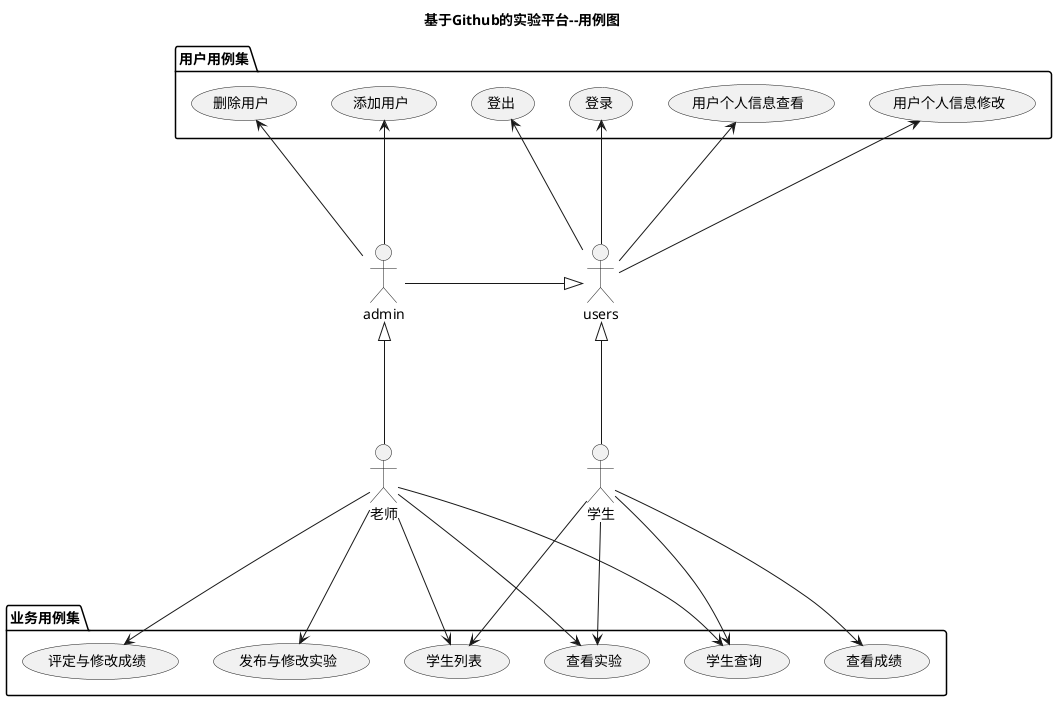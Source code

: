 @startuml
title 基于Github的实验平台--用例图
actor admin
actor users
actor 学生
actor 老师
admin<|---老师
users<|---学生
admin-|>users

package 用户用例集{
  usecase 用户个人信息修改
  usecase 用户个人信息查看
  usecase 登录
  usecase 登出
  usecase 添加用户
  usecase 删除用户
  users-up-->用户个人信息修改
  users-up-->用户个人信息查看
  users-up-->登录
  users-up-->登出
  admin-up-->添加用户
  admin-up-->删除用户
}
package 业务用例集{
  usecase 评定与修改成绩
  usecase 学生列表
  usecase 查看成绩
  usecase 学生查询
  usecase 查看实验
  usecase 发布与修改实验
  老师--->评定与修改成绩
  老师--->学生列表
  老师--->学生查询
  老师--->查看实验
  老师--->发布与修改实验
  学生--->查看成绩
  学生--->学生列表
  学生--->学生查询
  学生--->查看实验
}
@enduml
